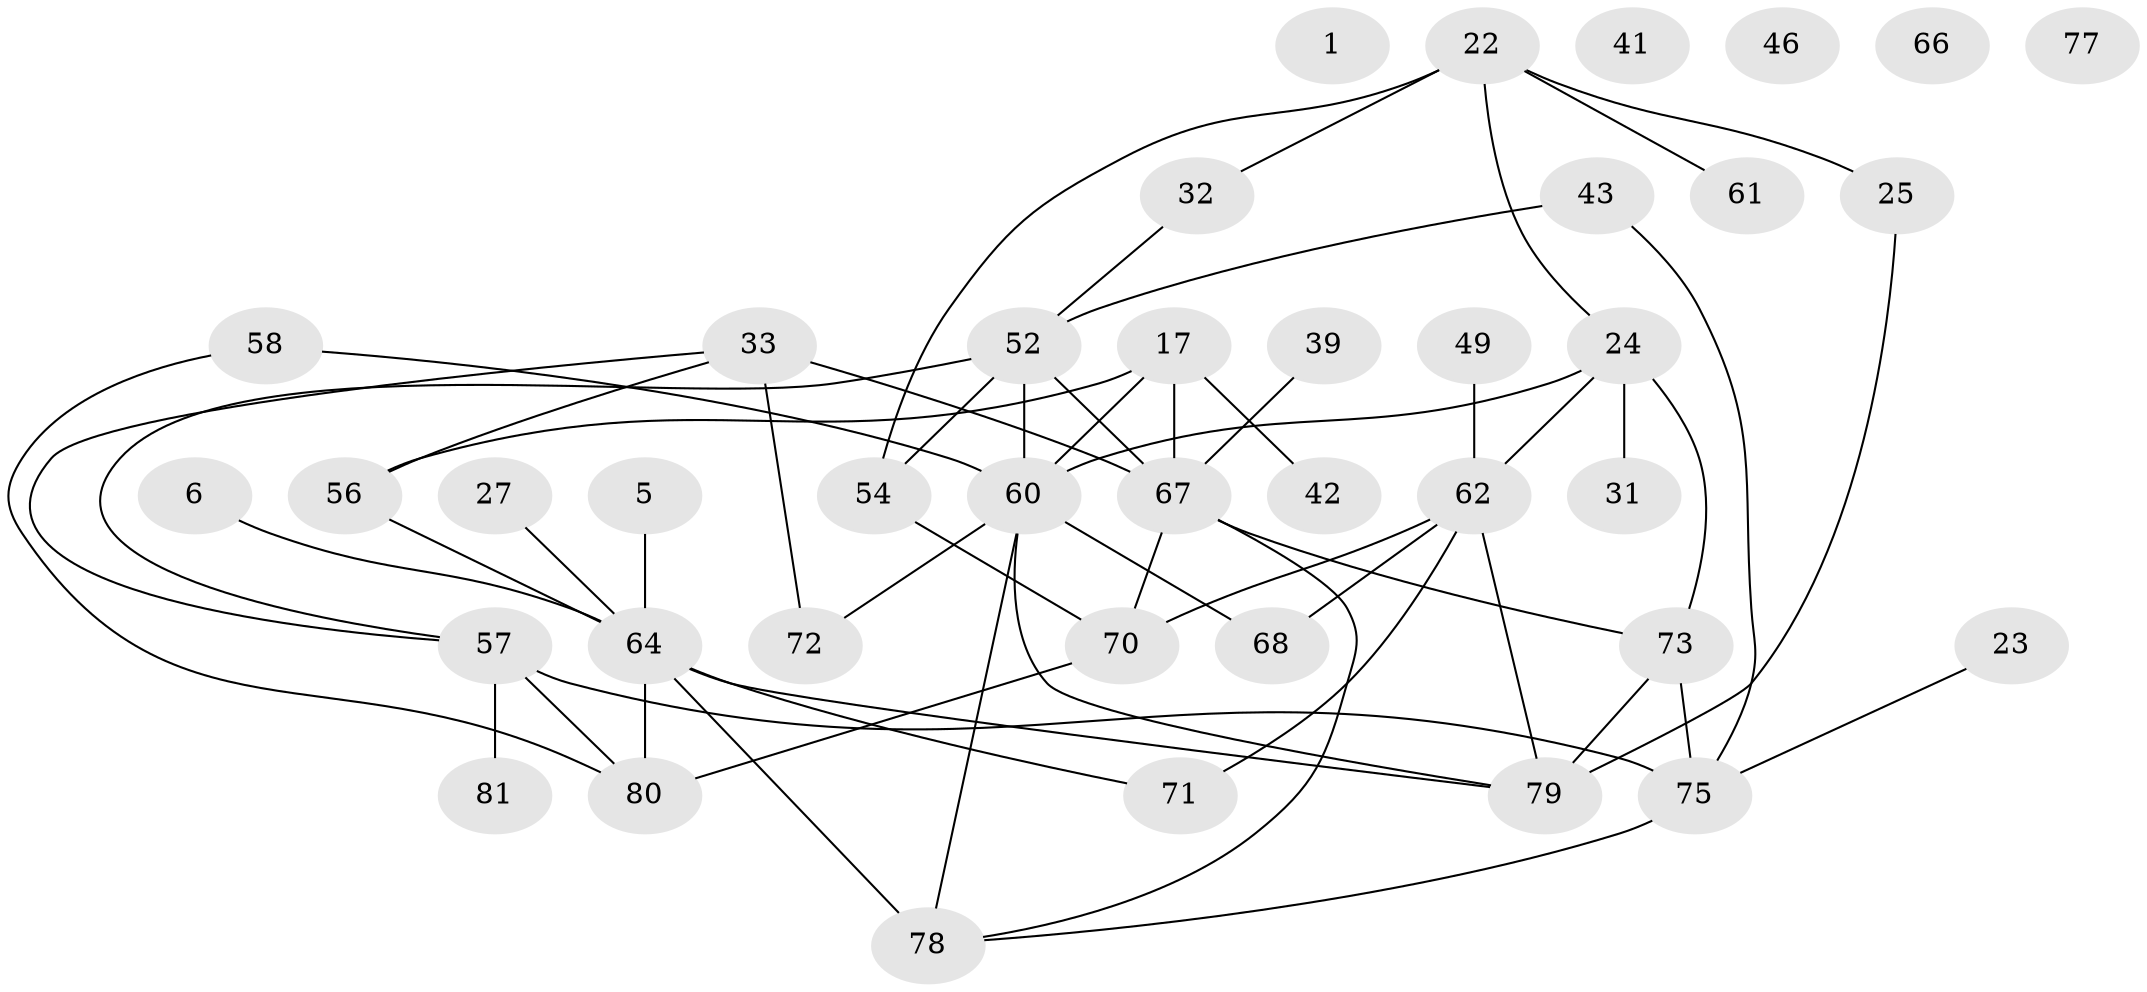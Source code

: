 // original degree distribution, {0: 0.04938271604938271, 2: 0.2716049382716049, 5: 0.1111111111111111, 3: 0.16049382716049382, 1: 0.19753086419753085, 4: 0.14814814814814814, 8: 0.012345679012345678, 6: 0.024691358024691357, 7: 0.024691358024691357}
// Generated by graph-tools (version 1.1) at 2025/40/03/09/25 04:40:19]
// undirected, 40 vertices, 57 edges
graph export_dot {
graph [start="1"]
  node [color=gray90,style=filled];
  1;
  5;
  6;
  17;
  22;
  23;
  24 [super="+14"];
  25 [super="+13"];
  27;
  31;
  32;
  33 [super="+15"];
  39;
  41 [super="+21"];
  42 [super="+20"];
  43;
  46;
  49;
  52 [super="+37+18"];
  54 [super="+38+44"];
  56;
  57 [super="+3"];
  58;
  60 [super="+10"];
  61;
  62 [super="+4+30+29+53"];
  64 [super="+7+47"];
  66;
  67 [super="+40"];
  68 [super="+59+11"];
  70 [super="+65+34"];
  71;
  72;
  73 [super="+55"];
  75 [super="+16"];
  77;
  78 [super="+74+76"];
  79 [super="+35+36+69"];
  80 [super="+50"];
  81;
  5 -- 64;
  6 -- 64;
  17 -- 42 [weight=2];
  17 -- 56;
  17 -- 60;
  17 -- 67 [weight=2];
  22 -- 24 [weight=2];
  22 -- 25;
  22 -- 32;
  22 -- 61;
  22 -- 54;
  23 -- 75;
  24 -- 60 [weight=2];
  24 -- 62;
  24 -- 31;
  24 -- 73;
  25 -- 79;
  27 -- 64;
  32 -- 52;
  33 -- 56;
  33 -- 67 [weight=2];
  33 -- 72;
  33 -- 57;
  39 -- 67;
  43 -- 75;
  43 -- 52;
  49 -- 62;
  52 -- 60;
  52 -- 67 [weight=2];
  52 -- 57;
  52 -- 54;
  54 -- 70;
  56 -- 64;
  57 -- 75 [weight=2];
  57 -- 81;
  57 -- 80;
  58 -- 60;
  58 -- 80;
  60 -- 68 [weight=3];
  60 -- 72;
  60 -- 79 [weight=2];
  60 -- 78 [weight=2];
  62 -- 71;
  62 -- 79 [weight=2];
  62 -- 70;
  62 -- 68;
  64 -- 71;
  64 -- 80 [weight=2];
  64 -- 79;
  64 -- 78;
  67 -- 70 [weight=3];
  67 -- 73;
  67 -- 78;
  70 -- 80;
  73 -- 75;
  73 -- 79;
  75 -- 78;
}
